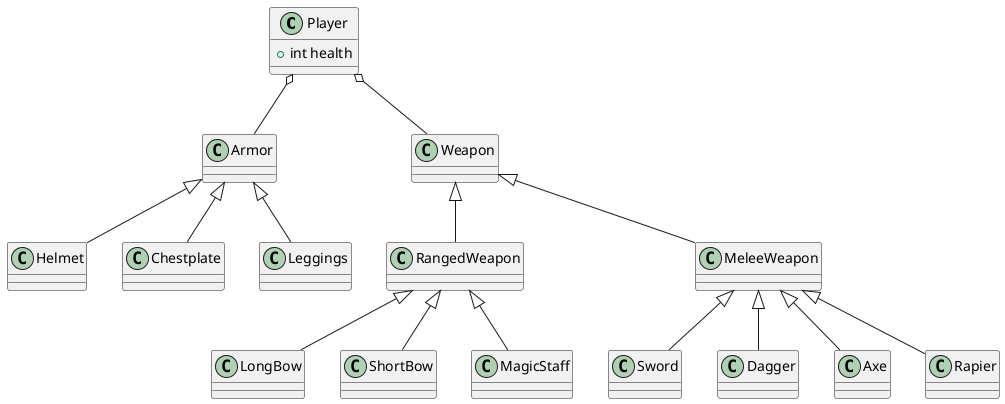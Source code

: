 @startuml Car

class Player {
    + int health
}

'Weapon classes

class Weapon {
    
}

class MeleeWeapon {
    
}

class RangedWeapon {
    
}

class  Sword {
    
}

class LongBow {
    
}

class ShortBow {
    
}

class Dagger {
    
}

class Axe {
    
}

class Rapier {
    
}

class MagicStaff {
    
}

Player o-- Weapon

RangedWeapon -up-|> Weapon
MeleeWeapon -up-|> Weapon

Sword -up-|> MeleeWeapon
Axe -up-|> MeleeWeapon
Dagger -up-|> MeleeWeapon
Rapier -up-|> MeleeWeapon

LongBow -up-|> RangedWeapon
ShortBow -up-|> RangedWeapon
MagicStaff -up-|> RangedWeapon

'Armor classes

Class Armor {
    
}

class Helmet {
    
}

class Chestplate {
    
}

class Leggings {
    
}

Helmet -up-|> Armor 
Chestplate -up-|> Armor
Leggings -up-|> Armor

Player o-- Armor


@enduml